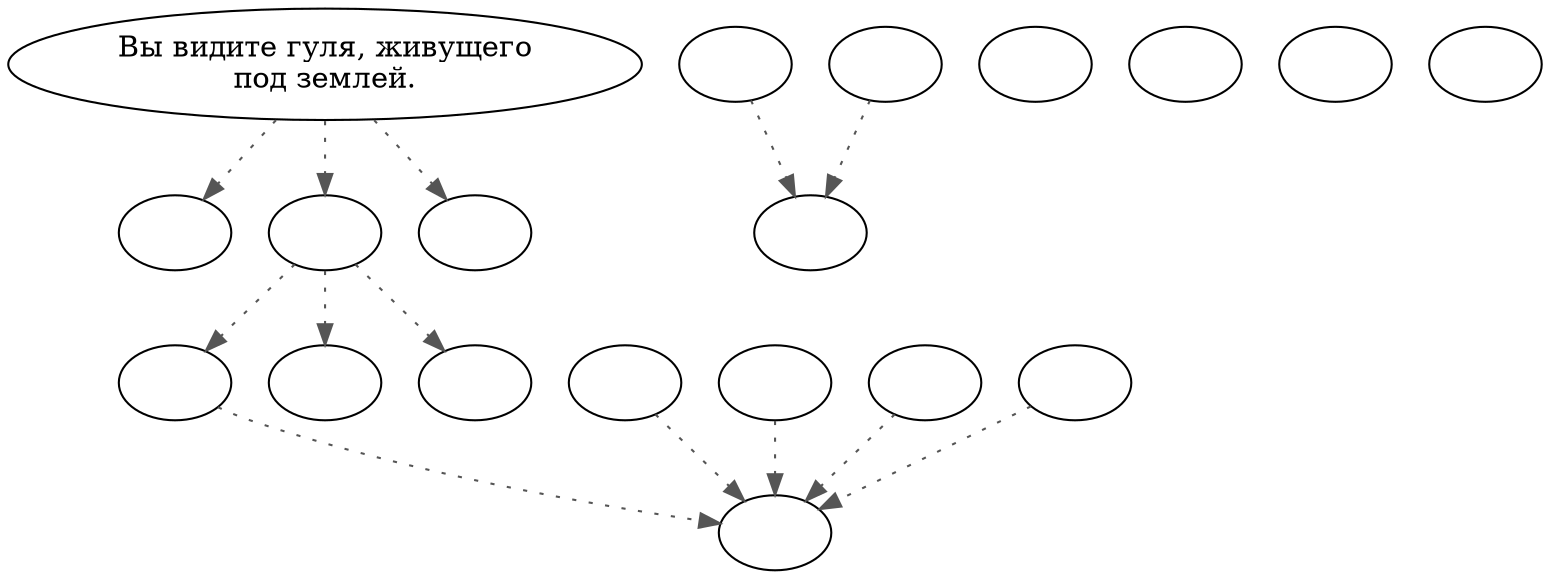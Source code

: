 digraph groundr {
  "start" [style=filled       fillcolor="#FFFFFF"       color="#000000"]
  "start" -> "timetomove" [style=dotted color="#555555"]
  "start" -> "do_dialogue" [style=dotted color="#555555"]
  "start" -> "Critter_Action" [style=dotted color="#555555"]
  "start" [label="Вы видите гуля, живущего\nпод землей."]
  "do_dialogue" [style=filled       fillcolor="#FFFFFF"       color="#000000"]
  "do_dialogue" -> "get_reaction" [style=dotted color="#555555"]
  "do_dialogue" -> "groundr01" [style=dotted color="#555555"]
  "do_dialogue" -> "groundr00" [style=dotted color="#555555"]
  "do_dialogue" [label=""]
  "groundr00" [style=filled       fillcolor="#FFFFFF"       color="#000000"]
  "groundr00" [label=""]
  "groundr01" [style=filled       fillcolor="#FFFFFF"       color="#000000"]
  "groundr01" [label=""]
  "Critter_Action" [style=filled       fillcolor="#FFFFFF"       color="#000000"]
  "Critter_Action" [label=""]
  "timetomove" [style=filled       fillcolor="#FFFFFF"       color="#000000"]
  "timetomove" [label=""]
  "get_reaction" [style=filled       fillcolor="#FFFFFF"       color="#000000"]
  "get_reaction" -> "ReactToLevel" [style=dotted color="#555555"]
  "get_reaction" [label=""]
  "ReactToLevel" [style=filled       fillcolor="#FFFFFF"       color="#000000"]
  "ReactToLevel" [label=""]
  "LevelToReact" [style=filled       fillcolor="#FFFFFF"       color="#000000"]
  "LevelToReact" [label=""]
  "UpReact" [style=filled       fillcolor="#FFFFFF"       color="#000000"]
  "UpReact" -> "ReactToLevel" [style=dotted color="#555555"]
  "UpReact" [label=""]
  "DownReact" [style=filled       fillcolor="#FFFFFF"       color="#000000"]
  "DownReact" -> "ReactToLevel" [style=dotted color="#555555"]
  "DownReact" [label=""]
  "BottomReact" [style=filled       fillcolor="#FFFFFF"       color="#000000"]
  "BottomReact" [label=""]
  "TopReact" [style=filled       fillcolor="#FFFFFF"       color="#000000"]
  "TopReact" [label=""]
  "BigUpReact" [style=filled       fillcolor="#FFFFFF"       color="#000000"]
  "BigUpReact" -> "ReactToLevel" [style=dotted color="#555555"]
  "BigUpReact" [label=""]
  "BigDownReact" [style=filled       fillcolor="#FFFFFF"       color="#000000"]
  "BigDownReact" -> "ReactToLevel" [style=dotted color="#555555"]
  "BigDownReact" [label=""]
  "UpReactLevel" [style=filled       fillcolor="#FFFFFF"       color="#000000"]
  "UpReactLevel" -> "LevelToReact" [style=dotted color="#555555"]
  "UpReactLevel" [label=""]
  "DownReactLevel" [style=filled       fillcolor="#FFFFFF"       color="#000000"]
  "DownReactLevel" -> "LevelToReact" [style=dotted color="#555555"]
  "DownReactLevel" [label=""]
  "Goodbyes" [style=filled       fillcolor="#FFFFFF"       color="#000000"]
  "Goodbyes" [label=""]
  "set_sleep_tile" [style=filled       fillcolor="#FFFFFF"       color="#000000"]
  "set_sleep_tile" [label=""]
}